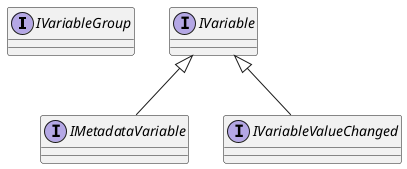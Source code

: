 @startuml
interface IVariableGroup {
}
interface IVariable {
}
interface IMetadataVariable {
}
interface IVariableValueChanged {
}
IVariable <|-- IMetadataVariable
IVariable <|-- IVariableValueChanged
@enduml
